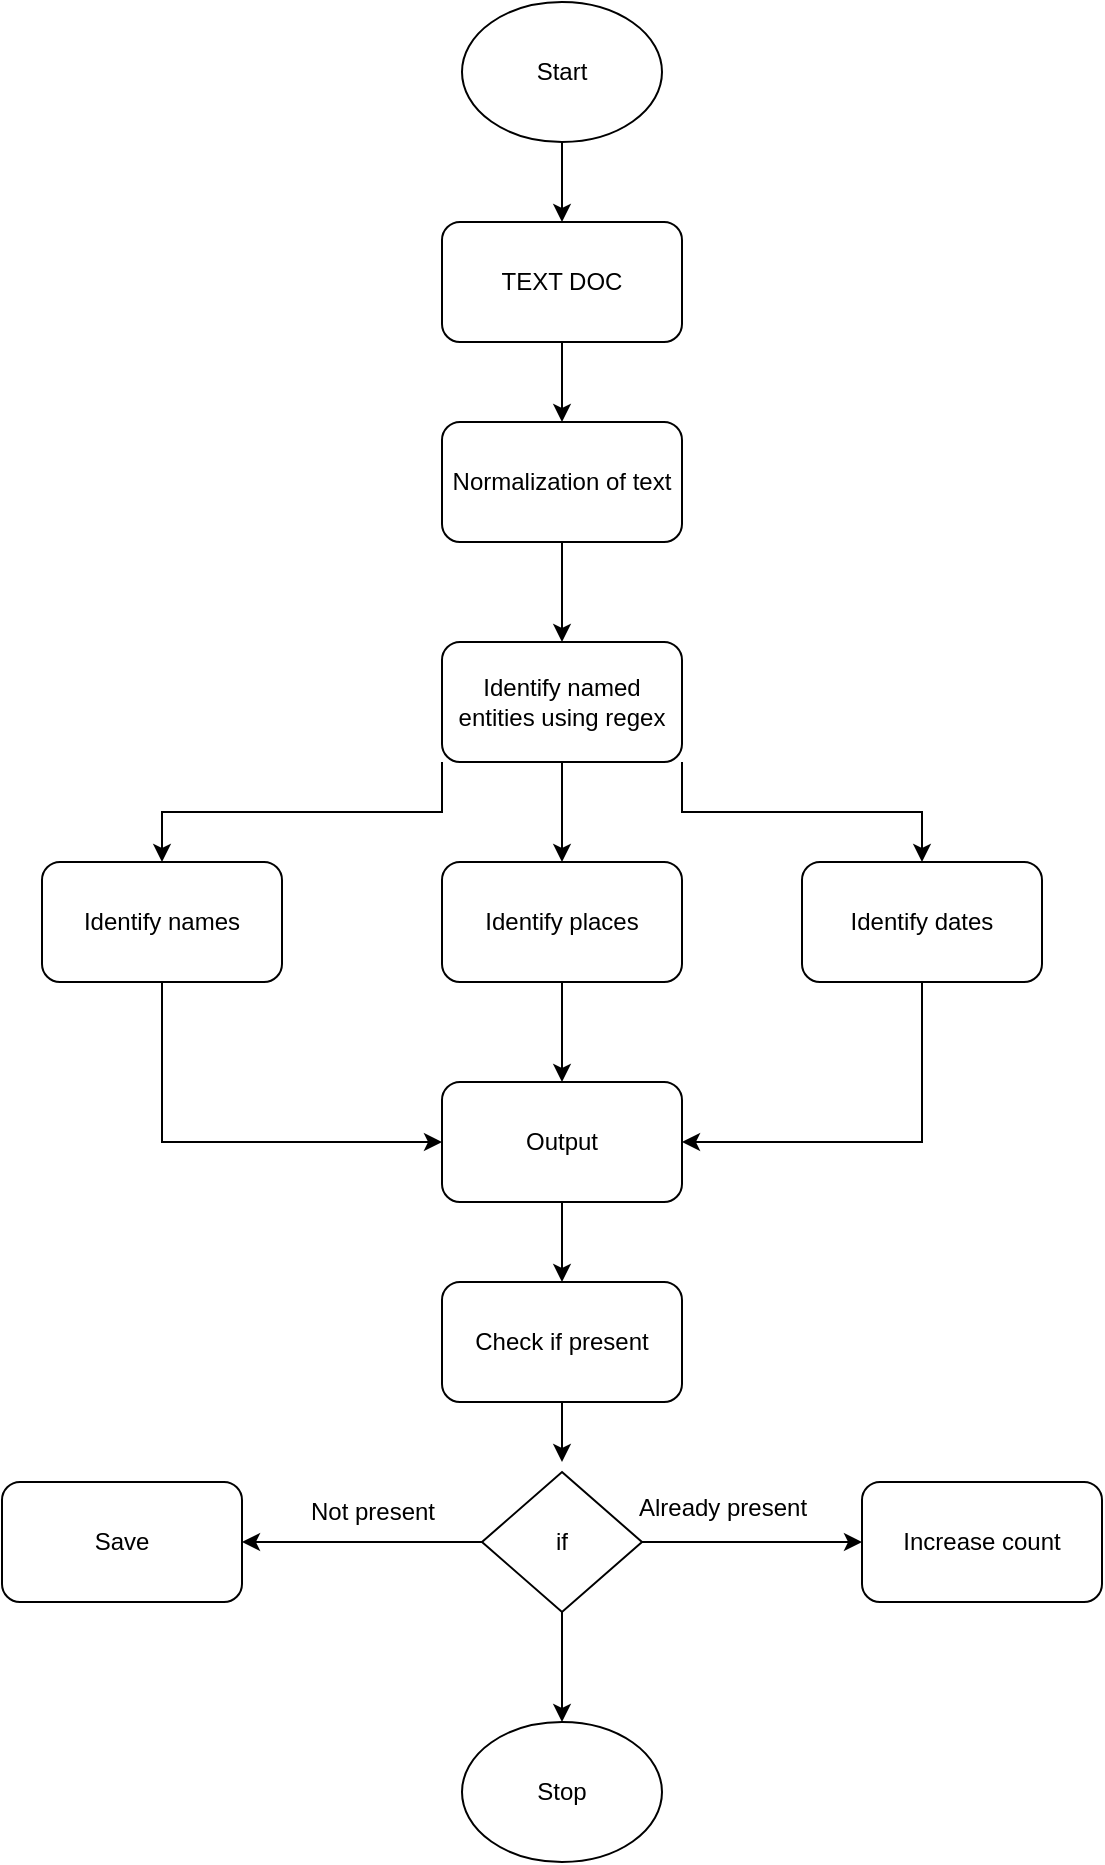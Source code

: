 <mxfile version="24.8.0">
  <diagram name="Page-1" id="csEMs_P9NnUE9rA18J7h">
    <mxGraphModel dx="2100" dy="1114" grid="1" gridSize="10" guides="1" tooltips="1" connect="1" arrows="1" fold="1" page="1" pageScale="1" pageWidth="850" pageHeight="1100" math="0" shadow="0">
      <root>
        <mxCell id="0" />
        <mxCell id="1" parent="0" />
        <mxCell id="0YM9IS0VdgkKYLfWeGfK-16" style="edgeStyle=orthogonalEdgeStyle;rounded=0;orthogonalLoop=1;jettySize=auto;html=1;exitX=0.5;exitY=1;exitDx=0;exitDy=0;entryX=0.5;entryY=0;entryDx=0;entryDy=0;" edge="1" parent="1" source="0YM9IS0VdgkKYLfWeGfK-1" target="0YM9IS0VdgkKYLfWeGfK-2">
          <mxGeometry relative="1" as="geometry" />
        </mxCell>
        <mxCell id="0YM9IS0VdgkKYLfWeGfK-1" value="TEXT DOC" style="rounded=1;whiteSpace=wrap;html=1;" vertex="1" parent="1">
          <mxGeometry x="380" y="110" width="120" height="60" as="geometry" />
        </mxCell>
        <mxCell id="0YM9IS0VdgkKYLfWeGfK-17" style="edgeStyle=orthogonalEdgeStyle;rounded=0;orthogonalLoop=1;jettySize=auto;html=1;exitX=0.5;exitY=1;exitDx=0;exitDy=0;entryX=0.5;entryY=0;entryDx=0;entryDy=0;" edge="1" parent="1" source="0YM9IS0VdgkKYLfWeGfK-2" target="0YM9IS0VdgkKYLfWeGfK-3">
          <mxGeometry relative="1" as="geometry" />
        </mxCell>
        <mxCell id="0YM9IS0VdgkKYLfWeGfK-2" value="Normalization of text" style="rounded=1;whiteSpace=wrap;html=1;" vertex="1" parent="1">
          <mxGeometry x="380" y="210" width="120" height="60" as="geometry" />
        </mxCell>
        <mxCell id="0YM9IS0VdgkKYLfWeGfK-18" style="edgeStyle=orthogonalEdgeStyle;rounded=0;orthogonalLoop=1;jettySize=auto;html=1;exitX=0.5;exitY=1;exitDx=0;exitDy=0;entryX=0.5;entryY=0;entryDx=0;entryDy=0;" edge="1" parent="1" source="0YM9IS0VdgkKYLfWeGfK-3" target="0YM9IS0VdgkKYLfWeGfK-6">
          <mxGeometry relative="1" as="geometry" />
        </mxCell>
        <mxCell id="0YM9IS0VdgkKYLfWeGfK-19" style="edgeStyle=orthogonalEdgeStyle;rounded=0;orthogonalLoop=1;jettySize=auto;html=1;exitX=0;exitY=1;exitDx=0;exitDy=0;entryX=0.5;entryY=0;entryDx=0;entryDy=0;" edge="1" parent="1" source="0YM9IS0VdgkKYLfWeGfK-3" target="0YM9IS0VdgkKYLfWeGfK-4">
          <mxGeometry relative="1" as="geometry" />
        </mxCell>
        <mxCell id="0YM9IS0VdgkKYLfWeGfK-20" style="edgeStyle=orthogonalEdgeStyle;rounded=0;orthogonalLoop=1;jettySize=auto;html=1;exitX=1;exitY=1;exitDx=0;exitDy=0;entryX=0.5;entryY=0;entryDx=0;entryDy=0;" edge="1" parent="1" source="0YM9IS0VdgkKYLfWeGfK-3" target="0YM9IS0VdgkKYLfWeGfK-5">
          <mxGeometry relative="1" as="geometry" />
        </mxCell>
        <mxCell id="0YM9IS0VdgkKYLfWeGfK-3" value="Identify named entities using regex" style="rounded=1;whiteSpace=wrap;html=1;" vertex="1" parent="1">
          <mxGeometry x="380" y="320" width="120" height="60" as="geometry" />
        </mxCell>
        <mxCell id="0YM9IS0VdgkKYLfWeGfK-21" style="edgeStyle=orthogonalEdgeStyle;rounded=0;orthogonalLoop=1;jettySize=auto;html=1;exitX=0.5;exitY=1;exitDx=0;exitDy=0;entryX=0;entryY=0.5;entryDx=0;entryDy=0;" edge="1" parent="1" source="0YM9IS0VdgkKYLfWeGfK-4" target="0YM9IS0VdgkKYLfWeGfK-7">
          <mxGeometry relative="1" as="geometry" />
        </mxCell>
        <mxCell id="0YM9IS0VdgkKYLfWeGfK-4" value="Identify names" style="rounded=1;whiteSpace=wrap;html=1;" vertex="1" parent="1">
          <mxGeometry x="180" y="430" width="120" height="60" as="geometry" />
        </mxCell>
        <mxCell id="0YM9IS0VdgkKYLfWeGfK-24" style="edgeStyle=orthogonalEdgeStyle;rounded=0;orthogonalLoop=1;jettySize=auto;html=1;exitX=0.5;exitY=1;exitDx=0;exitDy=0;entryX=1;entryY=0.5;entryDx=0;entryDy=0;" edge="1" parent="1" source="0YM9IS0VdgkKYLfWeGfK-5" target="0YM9IS0VdgkKYLfWeGfK-7">
          <mxGeometry relative="1" as="geometry" />
        </mxCell>
        <mxCell id="0YM9IS0VdgkKYLfWeGfK-5" value="Identify dates" style="rounded=1;whiteSpace=wrap;html=1;" vertex="1" parent="1">
          <mxGeometry x="560" y="430" width="120" height="60" as="geometry" />
        </mxCell>
        <mxCell id="0YM9IS0VdgkKYLfWeGfK-23" style="edgeStyle=orthogonalEdgeStyle;rounded=0;orthogonalLoop=1;jettySize=auto;html=1;exitX=0.5;exitY=1;exitDx=0;exitDy=0;entryX=0.5;entryY=0;entryDx=0;entryDy=0;" edge="1" parent="1" source="0YM9IS0VdgkKYLfWeGfK-6" target="0YM9IS0VdgkKYLfWeGfK-7">
          <mxGeometry relative="1" as="geometry" />
        </mxCell>
        <mxCell id="0YM9IS0VdgkKYLfWeGfK-6" value="Identify places" style="rounded=1;whiteSpace=wrap;html=1;" vertex="1" parent="1">
          <mxGeometry x="380" y="430" width="120" height="60" as="geometry" />
        </mxCell>
        <mxCell id="0YM9IS0VdgkKYLfWeGfK-25" style="edgeStyle=orthogonalEdgeStyle;rounded=0;orthogonalLoop=1;jettySize=auto;html=1;exitX=0.5;exitY=1;exitDx=0;exitDy=0;entryX=0.5;entryY=0;entryDx=0;entryDy=0;" edge="1" parent="1" source="0YM9IS0VdgkKYLfWeGfK-7" target="0YM9IS0VdgkKYLfWeGfK-8">
          <mxGeometry relative="1" as="geometry" />
        </mxCell>
        <mxCell id="0YM9IS0VdgkKYLfWeGfK-7" value="Output" style="rounded=1;whiteSpace=wrap;html=1;" vertex="1" parent="1">
          <mxGeometry x="380" y="540" width="120" height="60" as="geometry" />
        </mxCell>
        <mxCell id="0YM9IS0VdgkKYLfWeGfK-26" style="edgeStyle=orthogonalEdgeStyle;rounded=0;orthogonalLoop=1;jettySize=auto;html=1;exitX=0.5;exitY=1;exitDx=0;exitDy=0;" edge="1" parent="1" source="0YM9IS0VdgkKYLfWeGfK-8">
          <mxGeometry relative="1" as="geometry">
            <mxPoint x="440" y="730" as="targetPoint" />
          </mxGeometry>
        </mxCell>
        <mxCell id="0YM9IS0VdgkKYLfWeGfK-8" value="Check if present" style="rounded=1;whiteSpace=wrap;html=1;" vertex="1" parent="1">
          <mxGeometry x="380" y="640" width="120" height="60" as="geometry" />
        </mxCell>
        <mxCell id="0YM9IS0VdgkKYLfWeGfK-12" style="edgeStyle=orthogonalEdgeStyle;rounded=0;orthogonalLoop=1;jettySize=auto;html=1;exitX=0;exitY=0.5;exitDx=0;exitDy=0;entryX=1;entryY=0.5;entryDx=0;entryDy=0;" edge="1" parent="1" source="0YM9IS0VdgkKYLfWeGfK-9" target="0YM9IS0VdgkKYLfWeGfK-10">
          <mxGeometry relative="1" as="geometry" />
        </mxCell>
        <mxCell id="0YM9IS0VdgkKYLfWeGfK-13" style="edgeStyle=orthogonalEdgeStyle;rounded=0;orthogonalLoop=1;jettySize=auto;html=1;exitX=1;exitY=0.5;exitDx=0;exitDy=0;entryX=0;entryY=0.5;entryDx=0;entryDy=0;" edge="1" parent="1" source="0YM9IS0VdgkKYLfWeGfK-9" target="0YM9IS0VdgkKYLfWeGfK-11">
          <mxGeometry relative="1" as="geometry" />
        </mxCell>
        <mxCell id="0YM9IS0VdgkKYLfWeGfK-27" style="edgeStyle=orthogonalEdgeStyle;rounded=0;orthogonalLoop=1;jettySize=auto;html=1;exitX=0.5;exitY=1;exitDx=0;exitDy=0;" edge="1" parent="1" source="0YM9IS0VdgkKYLfWeGfK-9">
          <mxGeometry relative="1" as="geometry">
            <mxPoint x="440" y="860" as="targetPoint" />
          </mxGeometry>
        </mxCell>
        <mxCell id="0YM9IS0VdgkKYLfWeGfK-9" value="if" style="rhombus;whiteSpace=wrap;html=1;" vertex="1" parent="1">
          <mxGeometry x="400" y="735" width="80" height="70" as="geometry" />
        </mxCell>
        <mxCell id="0YM9IS0VdgkKYLfWeGfK-10" value="Save" style="rounded=1;whiteSpace=wrap;html=1;" vertex="1" parent="1">
          <mxGeometry x="160" y="740" width="120" height="60" as="geometry" />
        </mxCell>
        <mxCell id="0YM9IS0VdgkKYLfWeGfK-11" value="Increase count" style="rounded=1;whiteSpace=wrap;html=1;" vertex="1" parent="1">
          <mxGeometry x="590" y="740" width="120" height="60" as="geometry" />
        </mxCell>
        <mxCell id="0YM9IS0VdgkKYLfWeGfK-14" value="Not present" style="text;html=1;align=center;verticalAlign=middle;resizable=0;points=[];autosize=1;strokeColor=none;fillColor=none;" vertex="1" parent="1">
          <mxGeometry x="300" y="740" width="90" height="30" as="geometry" />
        </mxCell>
        <mxCell id="0YM9IS0VdgkKYLfWeGfK-15" value="Already present" style="text;html=1;align=center;verticalAlign=middle;resizable=0;points=[];autosize=1;strokeColor=none;fillColor=none;" vertex="1" parent="1">
          <mxGeometry x="465" y="738" width="110" height="30" as="geometry" />
        </mxCell>
        <mxCell id="0YM9IS0VdgkKYLfWeGfK-28" value="Stop" style="ellipse;whiteSpace=wrap;html=1;" vertex="1" parent="1">
          <mxGeometry x="390" y="860" width="100" height="70" as="geometry" />
        </mxCell>
        <mxCell id="0YM9IS0VdgkKYLfWeGfK-30" style="edgeStyle=orthogonalEdgeStyle;rounded=0;orthogonalLoop=1;jettySize=auto;html=1;exitX=0.5;exitY=1;exitDx=0;exitDy=0;entryX=0.5;entryY=0;entryDx=0;entryDy=0;" edge="1" parent="1" source="0YM9IS0VdgkKYLfWeGfK-29" target="0YM9IS0VdgkKYLfWeGfK-1">
          <mxGeometry relative="1" as="geometry" />
        </mxCell>
        <mxCell id="0YM9IS0VdgkKYLfWeGfK-29" value="Start" style="ellipse;whiteSpace=wrap;html=1;" vertex="1" parent="1">
          <mxGeometry x="390" width="100" height="70" as="geometry" />
        </mxCell>
      </root>
    </mxGraphModel>
  </diagram>
</mxfile>
